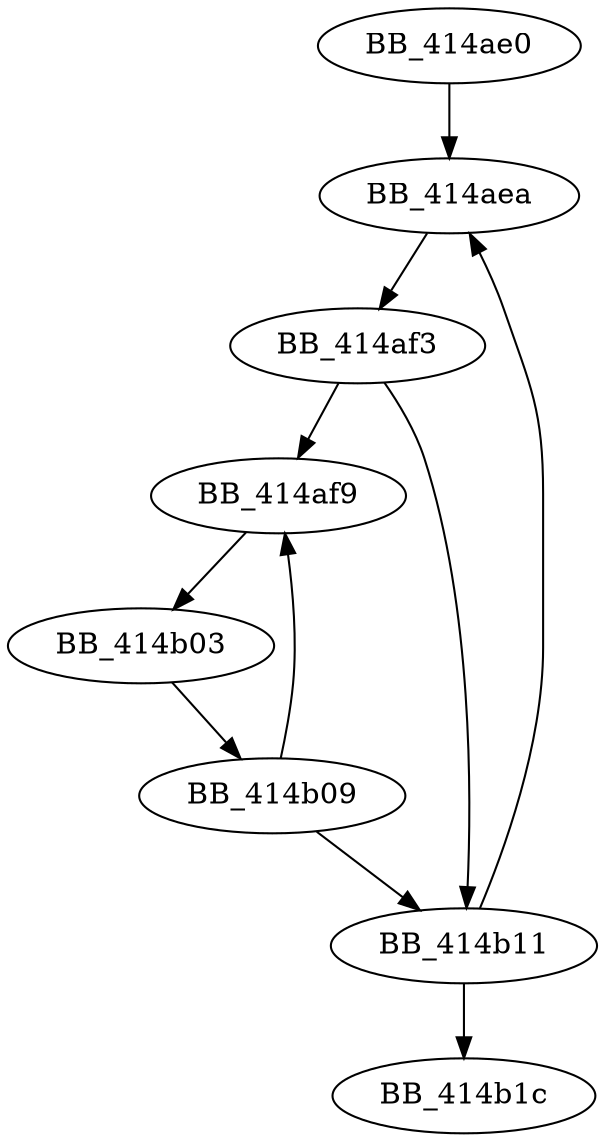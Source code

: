 DiGraph __ReleaseCPLocHash{
BB_414ae0->BB_414aea
BB_414aea->BB_414af3
BB_414af3->BB_414af9
BB_414af3->BB_414b11
BB_414af9->BB_414b03
BB_414b03->BB_414b09
BB_414b09->BB_414af9
BB_414b09->BB_414b11
BB_414b11->BB_414aea
BB_414b11->BB_414b1c
}
